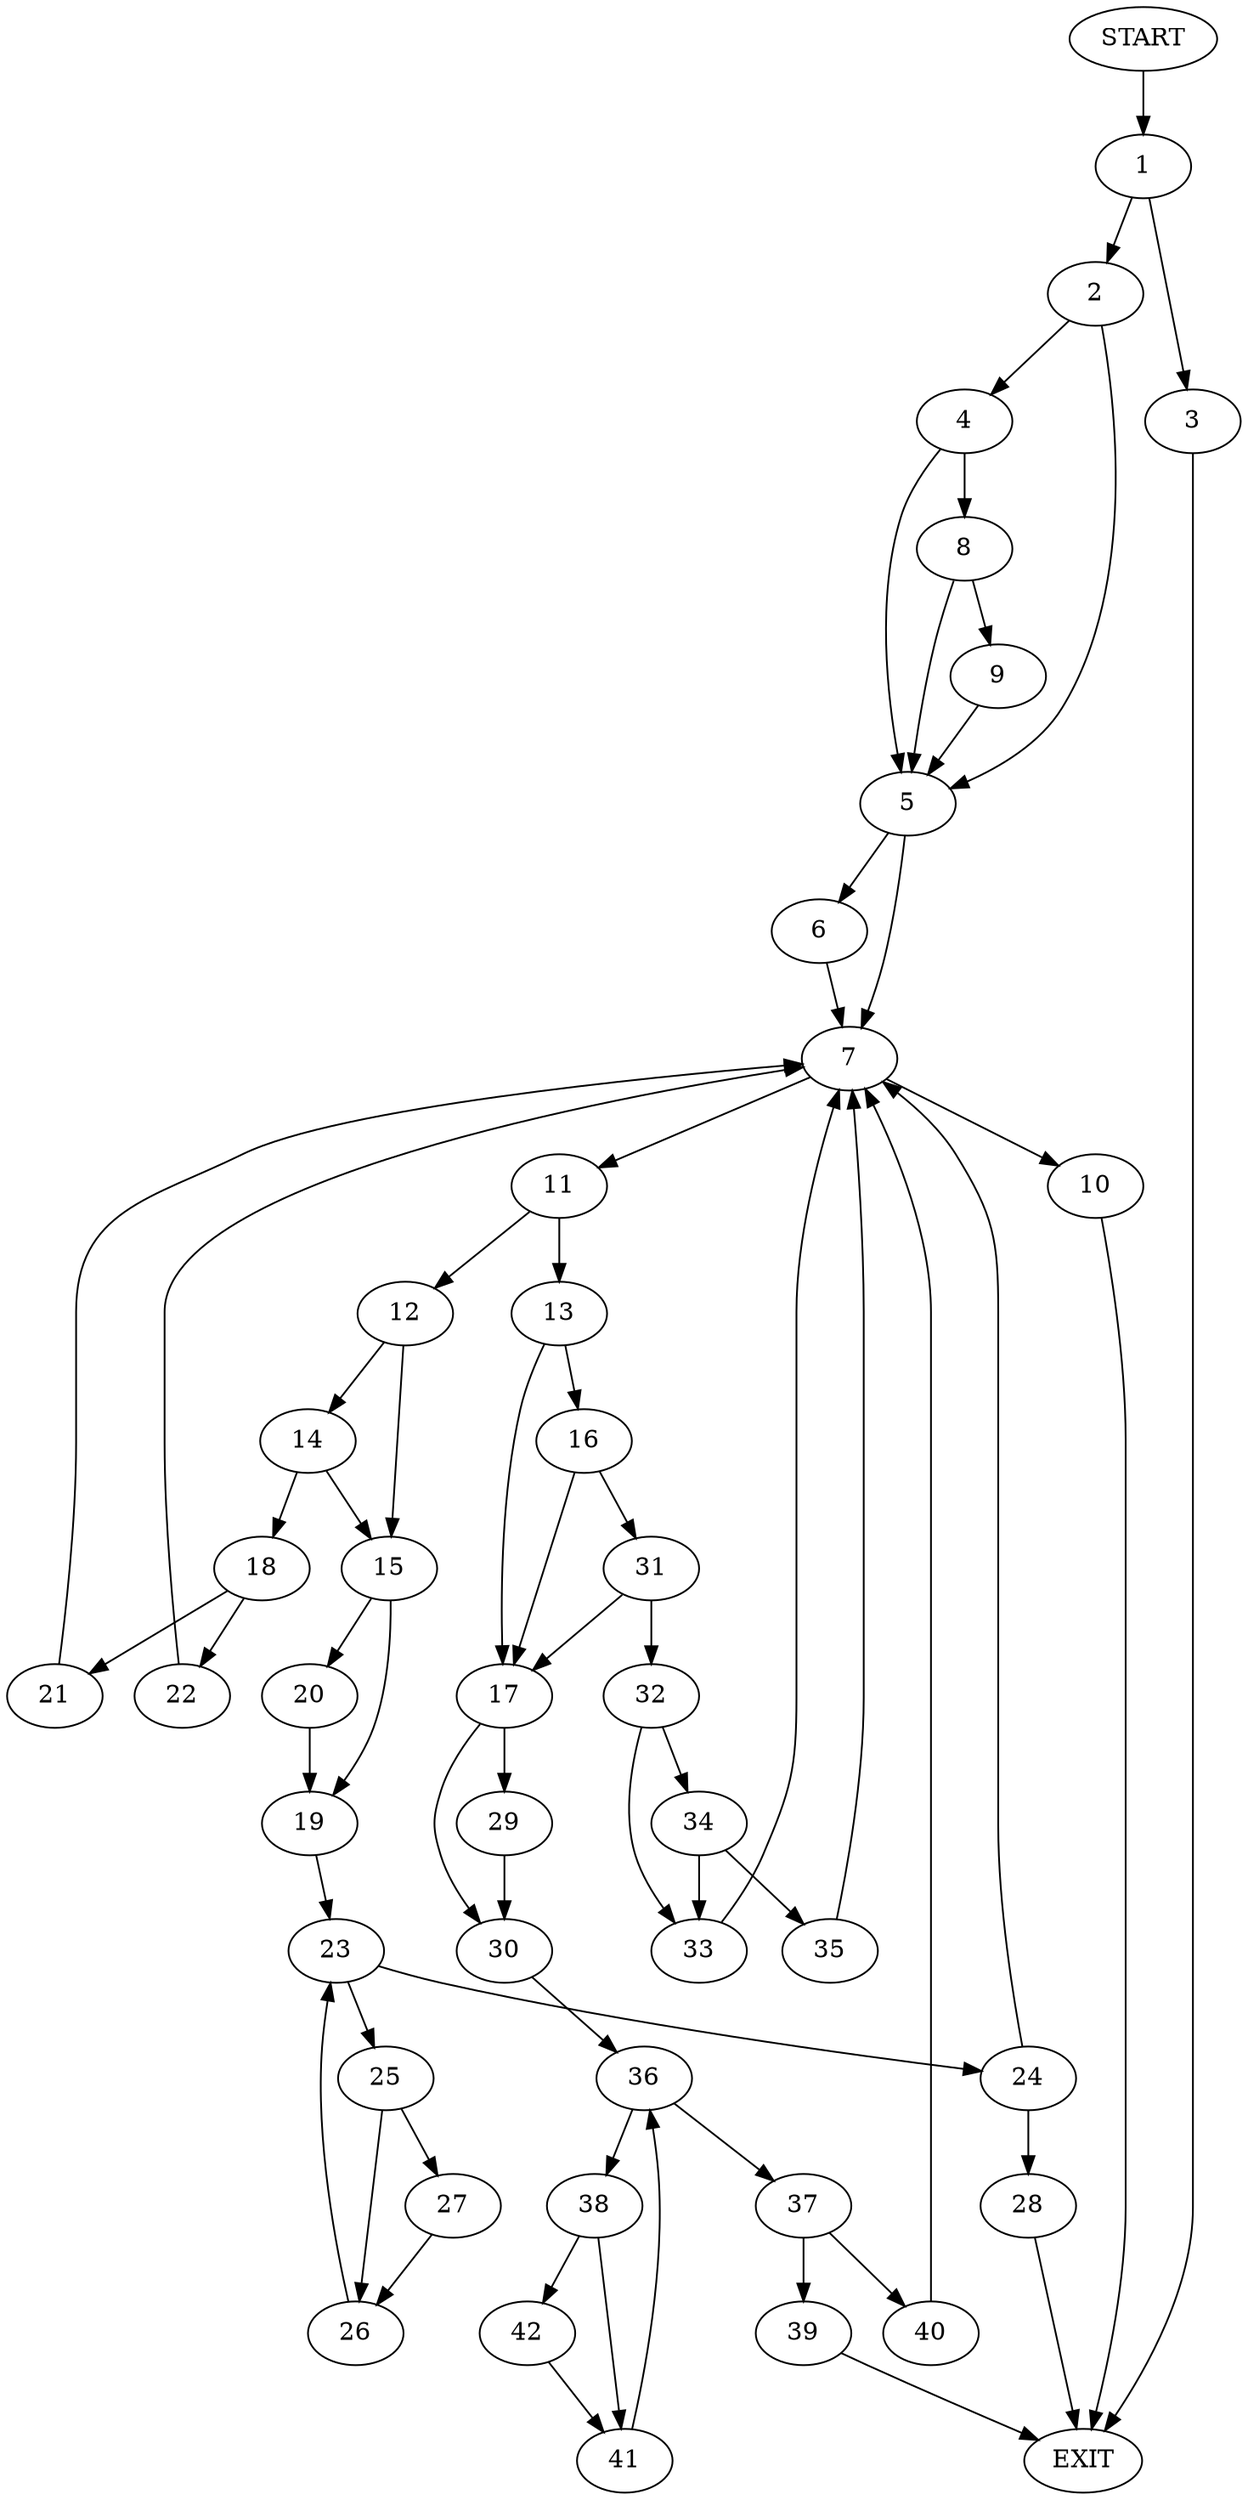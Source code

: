 digraph {
0 [label="START"]
43 [label="EXIT"]
0 -> 1
1 -> 2
1 -> 3
3 -> 43
2 -> 4
2 -> 5
5 -> 6
5 -> 7
4 -> 8
4 -> 5
8 -> 9
8 -> 5
9 -> 5
7 -> 10
7 -> 11
6 -> 7
10 -> 43
11 -> 12
11 -> 13
12 -> 14
12 -> 15
13 -> 16
13 -> 17
14 -> 18
14 -> 15
15 -> 19
15 -> 20
18 -> 21
18 -> 22
22 -> 7
21 -> 7
19 -> 23
20 -> 19
23 -> 24
23 -> 25
25 -> 26
25 -> 27
24 -> 28
24 -> 7
26 -> 23
27 -> 26
28 -> 43
17 -> 29
17 -> 30
16 -> 31
16 -> 17
31 -> 32
31 -> 17
32 -> 33
32 -> 34
33 -> 7
34 -> 33
34 -> 35
35 -> 7
29 -> 30
30 -> 36
36 -> 37
36 -> 38
37 -> 39
37 -> 40
38 -> 41
38 -> 42
41 -> 36
42 -> 41
39 -> 43
40 -> 7
}
